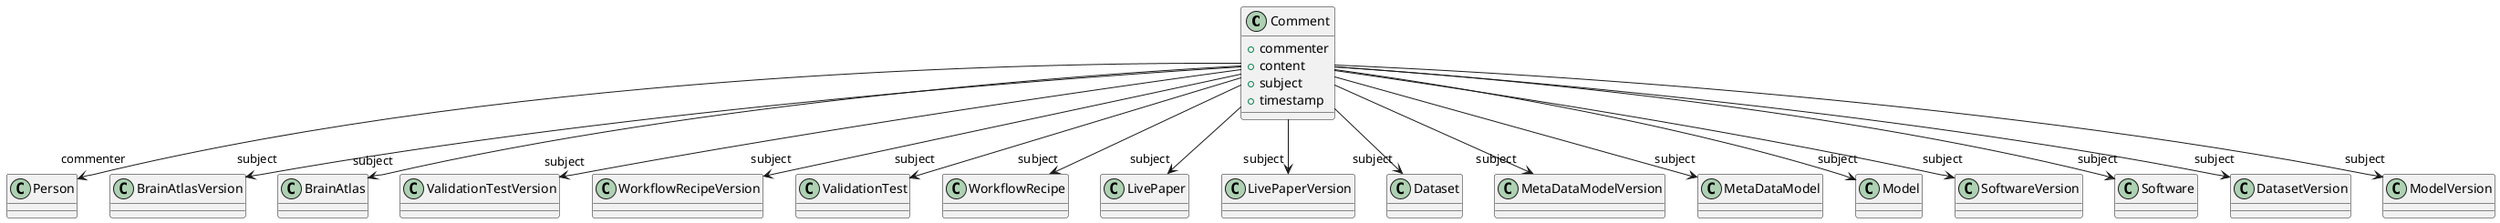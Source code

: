 @startuml
class Comment {
+commenter
+content
+subject
+timestamp

}
Comment -d-> "commenter" Person
Comment -d-> "subject" BrainAtlasVersion
Comment -d-> "subject" BrainAtlas
Comment -d-> "subject" ValidationTestVersion
Comment -d-> "subject" WorkflowRecipeVersion
Comment -d-> "subject" ValidationTest
Comment -d-> "subject" WorkflowRecipe
Comment -d-> "subject" LivePaper
Comment -d-> "subject" LivePaperVersion
Comment -d-> "subject" Dataset
Comment -d-> "subject" MetaDataModelVersion
Comment -d-> "subject" MetaDataModel
Comment -d-> "subject" Model
Comment -d-> "subject" SoftwareVersion
Comment -d-> "subject" Software
Comment -d-> "subject" DatasetVersion
Comment -d-> "subject" ModelVersion

@enduml
